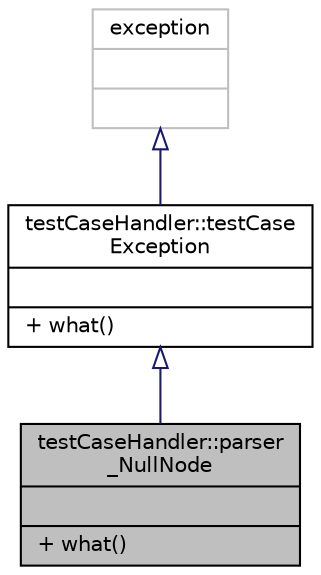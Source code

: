 digraph "testCaseHandler::parser_NullNode"
{
 // INTERACTIVE_SVG=YES
 // LATEX_PDF_SIZE
  edge [fontname="Helvetica",fontsize="10",labelfontname="Helvetica",labelfontsize="10"];
  node [fontname="Helvetica",fontsize="10",shape=record];
  Node0 [label="{testCaseHandler::parser\l_NullNode\n||+ what()\l}",height=0.2,width=0.4,color="black", fillcolor="grey75", style="filled", fontcolor="black",tooltip=" "];
  Node1 -> Node0 [dir="back",color="midnightblue",fontsize="10",style="solid",arrowtail="onormal",fontname="Helvetica"];
  Node1 [label="{testCaseHandler::testCase\lException\n||+ what()\l}",height=0.2,width=0.4,color="black", fillcolor="white", style="filled",URL="$d1/d38/classtestCaseHandler_1_1testCaseException.html",tooltip=" "];
  Node2 -> Node1 [dir="back",color="midnightblue",fontsize="10",style="solid",arrowtail="onormal",fontname="Helvetica"];
  Node2 [label="{exception\n||}",height=0.2,width=0.4,color="grey75", fillcolor="white", style="filled",tooltip=" "];
}
